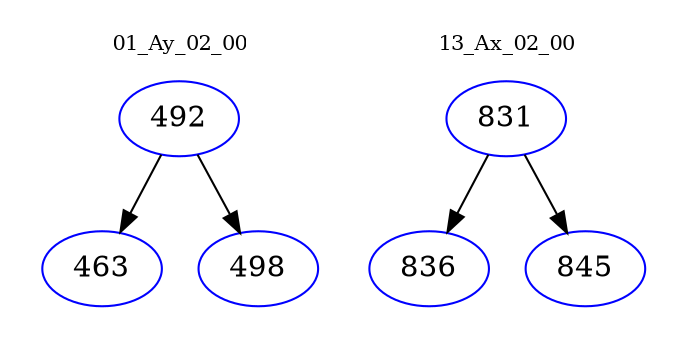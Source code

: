 digraph{
subgraph cluster_0 {
color = white
label = "01_Ay_02_00";
fontsize=10;
T0_492 [label="492", color="blue"]
T0_492 -> T0_463 [color="black"]
T0_463 [label="463", color="blue"]
T0_492 -> T0_498 [color="black"]
T0_498 [label="498", color="blue"]
}
subgraph cluster_1 {
color = white
label = "13_Ax_02_00";
fontsize=10;
T1_831 [label="831", color="blue"]
T1_831 -> T1_836 [color="black"]
T1_836 [label="836", color="blue"]
T1_831 -> T1_845 [color="black"]
T1_845 [label="845", color="blue"]
}
}
